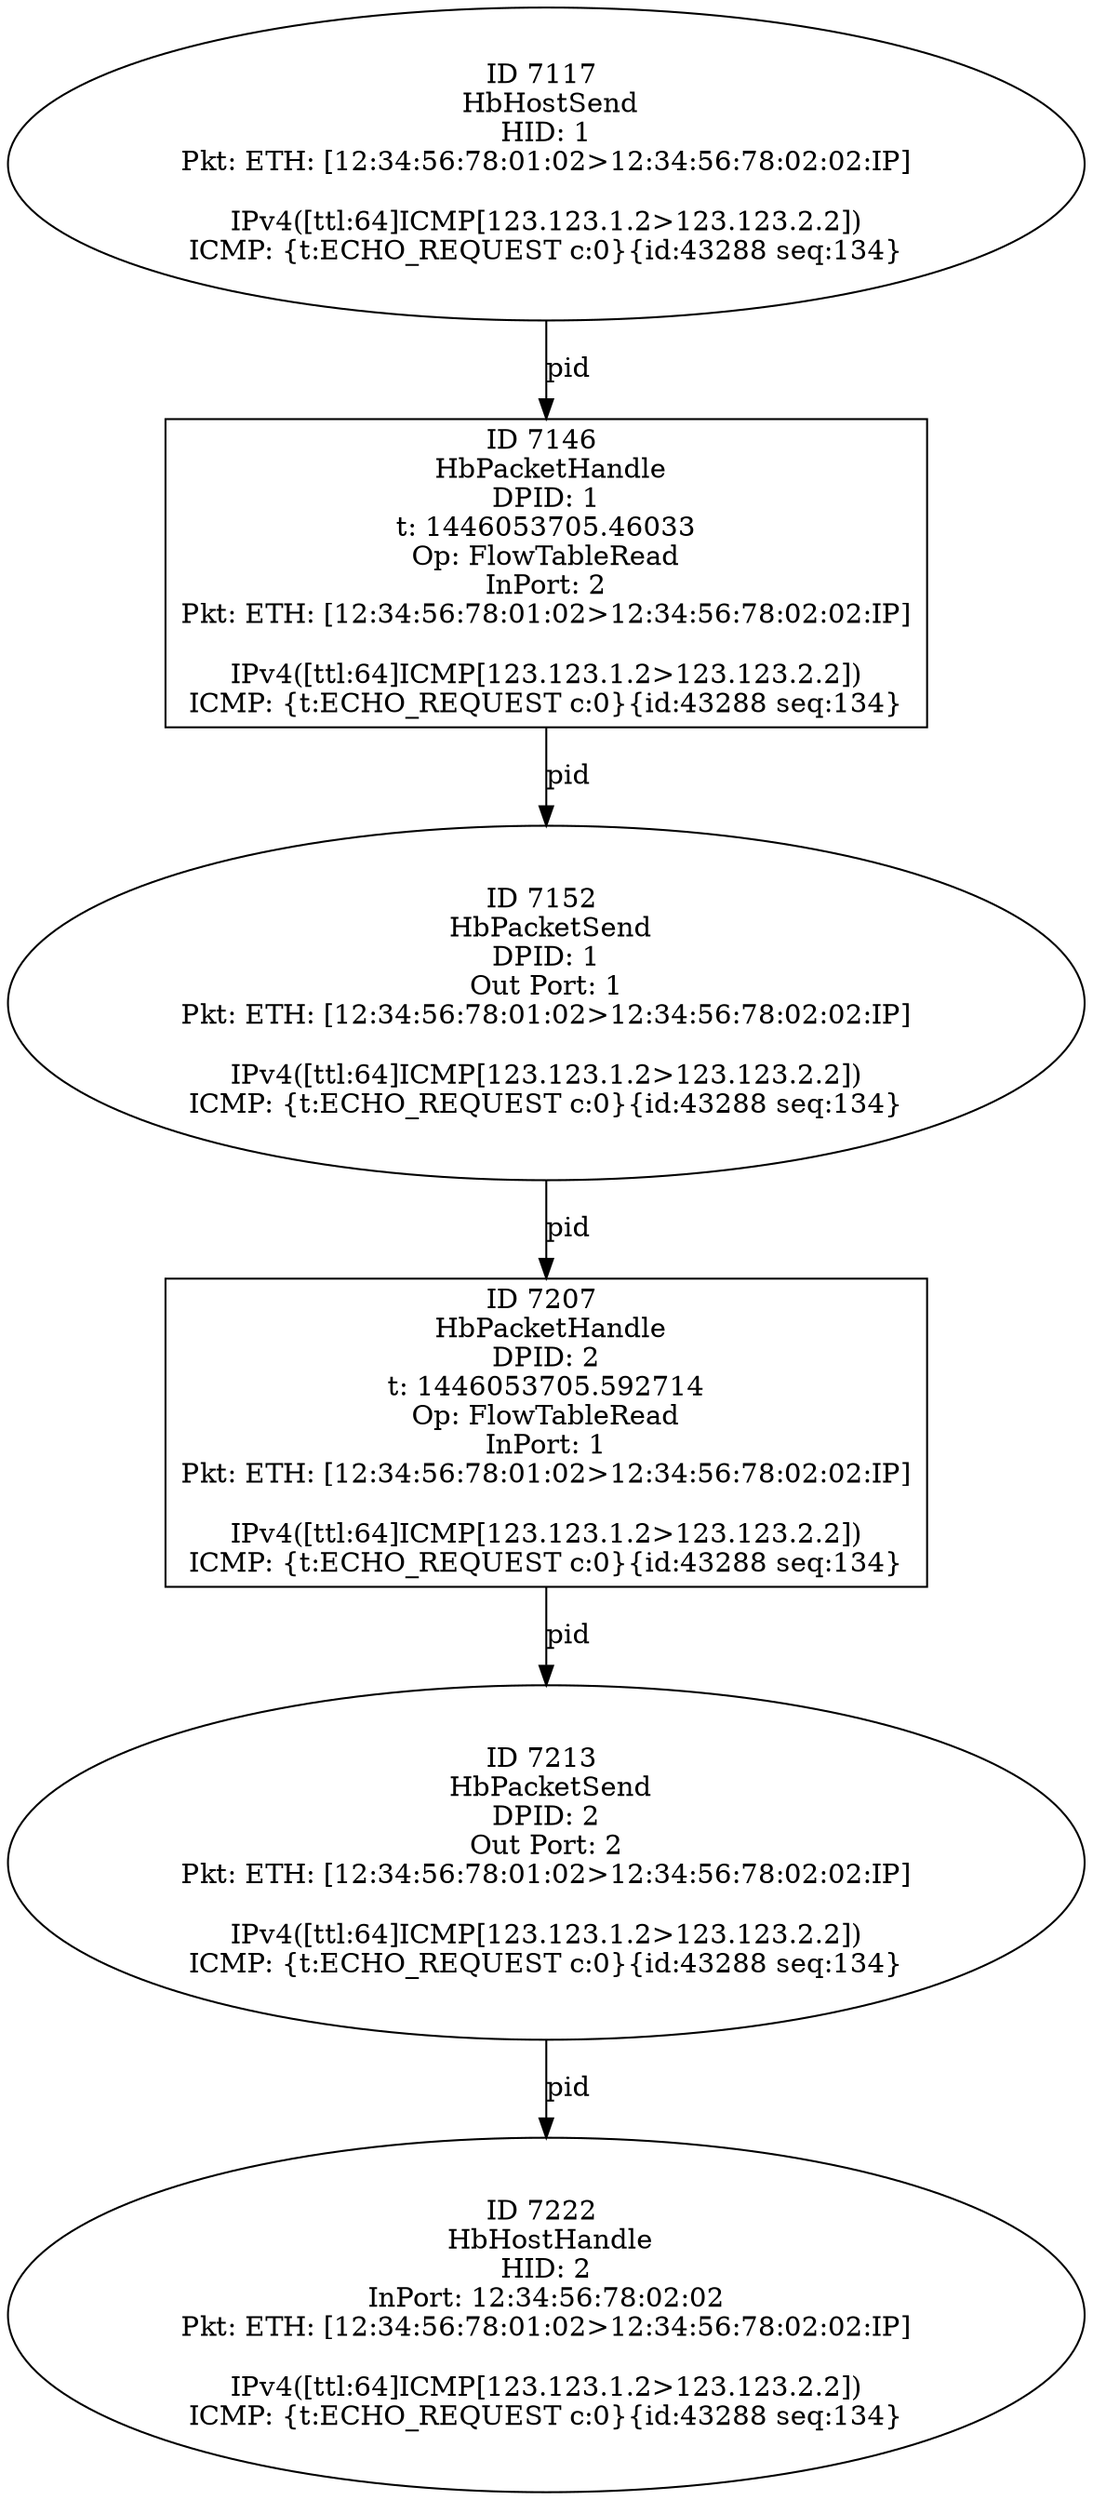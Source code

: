 strict digraph G {
7207 [shape=box, event=<hb_events.HbPacketHandle object at 0x1051da050>, label="ID 7207 
 HbPacketHandle
DPID: 2
t: 1446053705.592714
Op: FlowTableRead
InPort: 1
Pkt: ETH: [12:34:56:78:01:02>12:34:56:78:02:02:IP]

IPv4([ttl:64]ICMP[123.123.1.2>123.123.2.2])
ICMP: {t:ECHO_REQUEST c:0}{id:43288 seq:134}"];
7146 [shape=box, event=<hb_events.HbPacketHandle object at 0x105193110>, label="ID 7146 
 HbPacketHandle
DPID: 1
t: 1446053705.46033
Op: FlowTableRead
InPort: 2
Pkt: ETH: [12:34:56:78:01:02>12:34:56:78:02:02:IP]

IPv4([ttl:64]ICMP[123.123.1.2>123.123.2.2])
ICMP: {t:ECHO_REQUEST c:0}{id:43288 seq:134}"];
7117 [shape=oval, event=<hb_events.HbHostSend object at 0x10517a990>, label="ID 7117 
 HbHostSend
HID: 1
Pkt: ETH: [12:34:56:78:01:02>12:34:56:78:02:02:IP]

IPv4([ttl:64]ICMP[123.123.1.2>123.123.2.2])
ICMP: {t:ECHO_REQUEST c:0}{id:43288 seq:134}"];
7213 [shape=oval, event=<hb_events.HbPacketSend object at 0x1051cc810>, label="ID 7213 
 HbPacketSend
DPID: 2
Out Port: 2
Pkt: ETH: [12:34:56:78:01:02>12:34:56:78:02:02:IP]

IPv4([ttl:64]ICMP[123.123.1.2>123.123.2.2])
ICMP: {t:ECHO_REQUEST c:0}{id:43288 seq:134}"];
7152 [shape=oval, event=<hb_events.HbPacketSend object at 0x10519b990>, label="ID 7152 
 HbPacketSend
DPID: 1
Out Port: 1
Pkt: ETH: [12:34:56:78:01:02>12:34:56:78:02:02:IP]

IPv4([ttl:64]ICMP[123.123.1.2>123.123.2.2])
ICMP: {t:ECHO_REQUEST c:0}{id:43288 seq:134}"];
7222 [shape=oval, event=<hb_events.HbHostHandle object at 0x1051d4f90>, label="ID 7222 
 HbHostHandle
HID: 2
InPort: 12:34:56:78:02:02
Pkt: ETH: [12:34:56:78:01:02>12:34:56:78:02:02:IP]

IPv4([ttl:64]ICMP[123.123.1.2>123.123.2.2])
ICMP: {t:ECHO_REQUEST c:0}{id:43288 seq:134}"];
7207 -> 7213  [rel=pid, label=pid];
7146 -> 7152  [rel=pid, label=pid];
7213 -> 7222  [rel=pid, label=pid];
7117 -> 7146  [rel=pid, label=pid];
7152 -> 7207  [rel=pid, label=pid];
}
